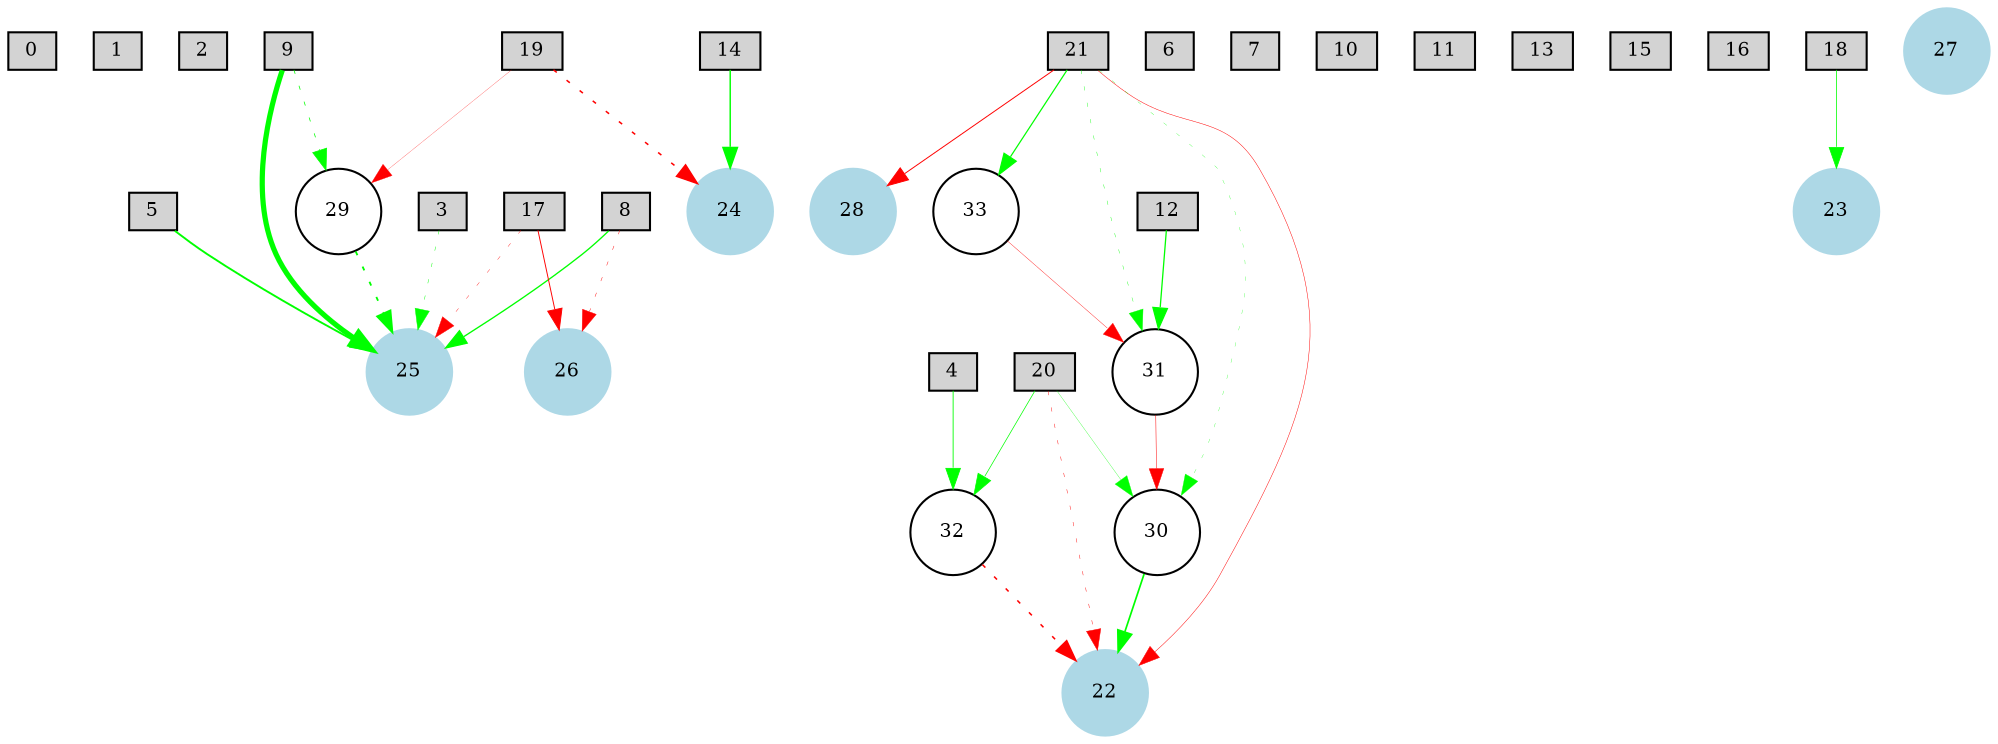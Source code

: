 digraph {
	node [fontsize=9 height=0.2 shape=circle width=0.2]
		0 [shape=box style=filled]
		1 [shape=box style=filled]
		2 [shape=box style=filled]
		3 [shape=box style=filled]
		4 [shape=box style=filled]
		5 [shape=box style=filled]
		6 [shape=box style=filled]
		7 [shape=box style=filled]
		8 [shape=box style=filled]
		9 [shape=box style=filled]
		10 [shape=box style=filled]
		11 [shape=box style=filled]
		12 [shape=box style=filled]
		13 [shape=box style=filled]
		14 [shape=box style=filled]
		15 [shape=box style=filled]
		16 [shape=box style=filled]
		17 [shape=box style=filled]
		18 [shape=box style=filled]
		19 [shape=box style=filled]
		20 [shape=box style=filled]
		21 [shape=box style=filled]
		22 [color=lightblue style=filled]
		23 [color=lightblue style=filled]
		24 [color=lightblue style=filled]
		25 [color=lightblue style=filled]
		26 [color=lightblue style=filled]
		27 [color=lightblue style=filled]
		28 [color=lightblue style=filled]
			8 -> 25 [color=green penwidth=0.6420632403497681 style=solid]
			3 -> 25 [color=green penwidth=0.21545550118243817 style=dotted]
			20 -> 22 [color=red penwidth=0.20864013049875957 style=dotted]
			19 -> 24 [color=red penwidth=0.7361929208477834 style=dotted]
			21 -> 33 [color=green penwidth=0.5868336316690479 style=solid]
			21 -> 28 [color=red penwidth=0.46351837879099955 style=solid]
			14 -> 24 [color=green penwidth=0.6968605875633175 style=solid]
			30 -> 22 [color=green penwidth=0.8159093648588105 style=solid]
			21 -> 30 [color=green penwidth=0.1345475485868508 style=dotted]
			9 -> 29 [color=green penwidth=0.3529310211368816 style=dotted]
			12 -> 31 [color=green penwidth=0.619386187396245 style=solid]
			17 -> 25 [color=red penwidth=0.17702521539395993 style=dotted]
			29 -> 25 [color=green penwidth=0.8825482971960779 style=dotted]
			31 -> 30 [color=red penwidth=0.23463945786554716 style=solid]
			20 -> 32 [color=green penwidth=0.34137360631761476 style=solid]
			8 -> 26 [color=red penwidth=0.2127635927594968 style=dotted]
			18 -> 23 [color=green penwidth=0.3721241883020202 style=solid]
			32 -> 22 [color=red penwidth=0.7391218436128574 style=dotted]
			19 -> 29 [color=red penwidth=0.11427292618964359 style=solid]
			21 -> 22 [color=red penwidth=0.2255625215512039 style=solid]
			20 -> 30 [color=green penwidth=0.14387866753777034 style=solid]
			9 -> 25 [color=green penwidth=2.50485800039228 style=solid]
			5 -> 25 [color=green penwidth=0.9146548310295017 style=solid]
			21 -> 31 [color=green penwidth=0.18299545607405532 style=dotted]
			17 -> 26 [color=red penwidth=0.4590090776351563 style=solid]
			4 -> 32 [color=green penwidth=0.41612586098324333 style=solid]
			33 -> 31 [color=red penwidth=0.1798543748432921 style=solid]
}